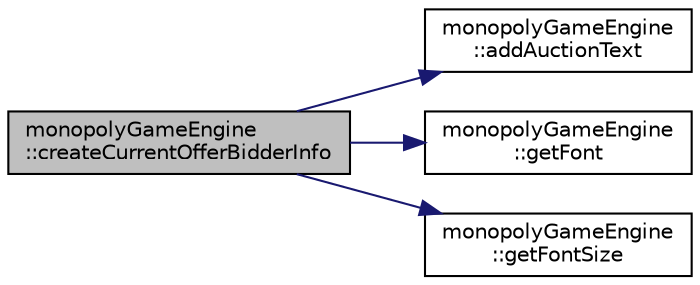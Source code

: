 digraph "monopolyGameEngine::createCurrentOfferBidderInfo"
{
 // LATEX_PDF_SIZE
  edge [fontname="Helvetica",fontsize="10",labelfontname="Helvetica",labelfontsize="10"];
  node [fontname="Helvetica",fontsize="10",shape=record];
  rankdir="LR";
  Node1 [label="monopolyGameEngine\l::createCurrentOfferBidderInfo",height=0.2,width=0.4,color="black", fillcolor="grey75", style="filled", fontcolor="black",tooltip=" "];
  Node1 -> Node2 [color="midnightblue",fontsize="10",style="solid",fontname="Helvetica"];
  Node2 [label="monopolyGameEngine\l::addAuctionText",height=0.2,width=0.4,color="black", fillcolor="white", style="filled",URL="$classmonopoly_game_engine.html#ad0583aed4fa19f0cc2af556756cf35de",tooltip=" "];
  Node1 -> Node3 [color="midnightblue",fontsize="10",style="solid",fontname="Helvetica"];
  Node3 [label="monopolyGameEngine\l::getFont",height=0.2,width=0.4,color="black", fillcolor="white", style="filled",URL="$classmonopoly_game_engine.html#aa1c15fdbe8a343109e69453126c99d90",tooltip=" "];
  Node1 -> Node4 [color="midnightblue",fontsize="10",style="solid",fontname="Helvetica"];
  Node4 [label="monopolyGameEngine\l::getFontSize",height=0.2,width=0.4,color="black", fillcolor="white", style="filled",URL="$classmonopoly_game_engine.html#a2e00931eaa6fae4e2967e73503264f7a",tooltip=" "];
}

